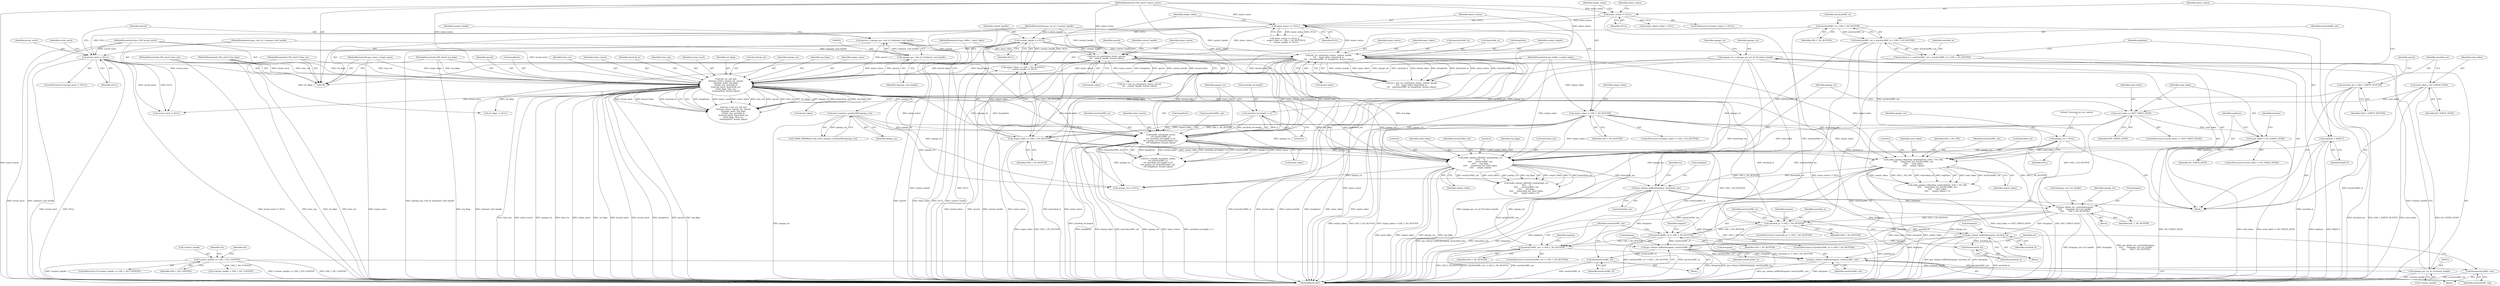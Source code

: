 digraph "0_krb5_b51b33f2bc5d1497ddf5bd107f791c101695000d_12@API" {
"1000418" [label="(Call,gss_delete_sec_context(&tmpmin,\n\t\t\t\t\t       &spnego_ctx->ctx_handle,\n\t\t\t\t\t       GSS_C_NO_BUFFER))"];
"1000366" [label="(Call,gss_release_buffer(&tmpmin, &mechtok_out))"];
"1000353" [label="(Call,make_spnego_tokenTarg_msg(negState, GSS_C_NO_OID,\n\t\t\t\t\t      &mechtok_out, mechListMIC_out,\n\t\t\t\t\t      send_token,\n\t\t\t\t\t      output_token))"];
"1000154" [label="(Call,negState = REJECT)"];
"1000262" [label="(Call,init_ctx_call_init(\n\t\t\tminor_status, spnego_ctx, spcred,\n\t\t\ttarget_name, req_flags,\n\t\t\ttime_req, mechtok_in,\n\t\t\tactual_mech, &mechtok_out,\n\t\t\tret_flags, time_rec,\n\t\t\t&negState, &send_token))"];
"1000215" [label="(Call,init_ctx_new(minor_status, spcred,\n\t\t\t\t   context_handle, &send_token))"];
"1000182" [label="(Call,minor_status == NULL)"];
"1000158" [label="(Call,minor_status != NULL)"];
"1000109" [label="(MethodParameterIn,OM_uint32 *minor_status)"];
"1000202" [label="(Call,spcred = (spnego_gss_cred_id_t)claimant_cred_handle)"];
"1000204" [label="(Call,(spnego_gss_cred_id_t)claimant_cred_handle)"];
"1000110" [label="(MethodParameterIn,gss_cred_id_t claimant_cred_handle)"];
"1000189" [label="(Call,context_handle == NULL)"];
"1000111" [label="(MethodParameterIn,gss_ctx_id_t *context_handle)"];
"1000231" [label="(Call,init_ctx_cont(minor_status, context_handle,\n\t\t\t\t    input_token, &mechtok_in,\n\t\t\t\t    &mechListMIC_in, &negState, &send_token))"];
"1000117" [label="(MethodParameterIn,gss_buffer_t input_token)"];
"1000248" [label="(Call,spnego_ctx = (spnego_gss_ctx_id_t)*context_handle)"];
"1000250" [label="(Call,(spnego_gss_ctx_id_t)*context_handle)"];
"1000208" [label="(Call,*context_handle == GSS_C_NO_CONTEXT)"];
"1000112" [label="(MethodParameterIn,gss_name_t target_name)"];
"1000114" [label="(MethodParameterIn,OM_uint32 req_flags)"];
"1000115" [label="(MethodParameterIn,OM_uint32 time_req)"];
"1000147" [label="(Call,mechtok_in = mechListMIC_out = mechListMIC_in = GSS_C_NO_BUFFER)"];
"1000149" [label="(Call,mechListMIC_out = mechListMIC_in = GSS_C_NO_BUFFER)"];
"1000151" [label="(Call,mechListMIC_in = GSS_C_NO_BUFFER)"];
"1000195" [label="(Call,actual_mech != NULL)"];
"1000118" [label="(MethodParameterIn,gss_OID *actual_mech)"];
"1000120" [label="(MethodParameterIn,OM_uint32 *ret_flags)"];
"1000121" [label="(MethodParameterIn,OM_uint32 *time_rec)"];
"1000347" [label="(Call,send_token != NO_TOKEN_SEND)"];
"1000325" [label="(Call,send_token == INIT_TOKEN_SEND)"];
"1000124" [label="(Call,send_token = NO_TOKEN_SEND)"];
"1000186" [label="(Call,output_token == GSS_C_NO_BUFFER)"];
"1000166" [label="(Call,output_token != GSS_C_NO_BUFFER)"];
"1000119" [label="(MethodParameterIn,gss_buffer_t output_token)"];
"1000331" [label="(Call,make_spnego_tokenInit_msg(spnego_ctx,\n\t\t\t\t\t      0,\n\t\t\t\t\t      mechListMIC_out,\n\t\t\t\t\t      req_flags,\n\t\t\t\t\t      &mechtok_out, send_token,\n\t\t\t\t\t      output_token))"];
"1000284" [label="(Call,mech_requires_mechlistMIC(spnego_ctx))"];
"1000308" [label="(Call,handle_mic(minor_status,\n\t\t\t\t mechListMIC_in,\n\t\t\t\t (mechtok_out.length != 0),\n\t\t\t\t spnego_ctx, &mechListMIC_out,\n\t\t\t\t &negState, &send_token))"];
"1000311" [label="(Call,mechtok_out.length != 0)"];
"1000134" [label="(Call,mechtok_out = GSS_C_EMPTY_BUFFER)"];
"1000142" [label="(Call,spnego_ctx = NULL)"];
"1000434" [label="(Call,mechtok_in != GSS_C_NO_BUFFER)"];
"1000438" [label="(Call,gss_release_buffer(&tmpmin, mechtok_in))"];
"1000442" [label="(Call,free(mechtok_in))"];
"1000449" [label="(Call,gss_release_buffer(&tmpmin, mechListMIC_in))"];
"1000453" [label="(Call,free(mechListMIC_in))"];
"1000460" [label="(Call,gss_release_buffer(&tmpmin, mechListMIC_out))"];
"1000464" [label="(Call,free(mechListMIC_out))"];
"1000445" [label="(Call,mechListMIC_in != GSS_C_NO_BUFFER)"];
"1000456" [label="(Call,mechListMIC_out != GSS_C_NO_BUFFER)"];
"1000465" [label="(Identifier,mechListMIC_out)"];
"1000334" [label="(Identifier,mechListMIC_out)"];
"1000175" [label="(Call,output_token->value = NULL)"];
"1000354" [label="(Identifier,negState)"];
"1000195" [label="(Call,actual_mech != NULL)"];
"1000249" [label="(Identifier,spnego_ctx)"];
"1000449" [label="(Call,gss_release_buffer(&tmpmin, mechListMIC_in))"];
"1000142" [label="(Call,spnego_ctx = NULL)"];
"1000468" [label="(MethodReturn,RET)"];
"1000452" [label="(Identifier,mechListMIC_in)"];
"1000153" [label="(Identifier,GSS_C_NO_BUFFER)"];
"1000330" [label="(Call,make_spnego_tokenInit_msg(spnego_ctx,\n\t\t\t\t\t      0,\n\t\t\t\t\t      mechListMIC_out,\n\t\t\t\t\t      req_flags,\n\t\t\t\t\t      &mechtok_out, send_token,\n\t\t\t\t\t      output_token) < 0)"];
"1000235" [label="(Call,&mechtok_in)"];
"1000155" [label="(Identifier,negState)"];
"1000462" [label="(Identifier,tmpmin)"];
"1000267" [label="(Identifier,req_flags)"];
"1000456" [label="(Call,mechListMIC_out != GSS_C_NO_BUFFER)"];
"1000266" [label="(Identifier,target_name)"];
"1000447" [label="(Identifier,GSS_C_NO_BUFFER)"];
"1000150" [label="(Identifier,mechListMIC_out)"];
"1000317" [label="(Call,&mechListMIC_out)"];
"1000216" [label="(Identifier,minor_status)"];
"1000257" [label="(Identifier,spnego_ctx)"];
"1000239" [label="(Call,&negState)"];
"1000111" [label="(MethodParameterIn,gss_ctx_id_t *context_handle)"];
"1000331" [label="(Call,make_spnego_tokenInit_msg(spnego_ctx,\n\t\t\t\t\t      0,\n\t\t\t\t\t      mechListMIC_out,\n\t\t\t\t\t      req_flags,\n\t\t\t\t\t      &mechtok_out, send_token,\n\t\t\t\t\t      output_token))"];
"1000439" [label="(Call,&tmpmin)"];
"1000112" [label="(MethodParameterIn,gss_name_t target_name)"];
"1000280" [label="(Call,!HARD_ERROR(ret) && mech_requires_mechlistMIC(spnego_ctx))"];
"1000458" [label="(Identifier,GSS_C_NO_BUFFER)"];
"1000340" [label="(Literal,0)"];
"1000189" [label="(Call,context_handle == NULL)"];
"1000241" [label="(Call,&send_token)"];
"1000217" [label="(Identifier,spcred)"];
"1000114" [label="(MethodParameterIn,OM_uint32 req_flags)"];
"1000277" [label="(Call,&send_token)"];
"1000166" [label="(Call,output_token != GSS_C_NO_BUFFER)"];
"1000181" [label="(Call,minor_status == NULL ||\n\t    output_token == GSS_C_NO_BUFFER ||\n\t    context_handle == NULL)"];
"1000121" [label="(MethodParameterIn,OM_uint32 *time_rec)"];
"1000335" [label="(Identifier,req_flags)"];
"1000455" [label="(ControlStructure,if (mechListMIC_out != GSS_C_NO_BUFFER))"];
"1000213" [label="(Call,ret = init_ctx_new(minor_status, spcred,\n\t\t\t\t   context_handle, &send_token))"];
"1000385" [label="(Call,actual_mech != NULL)"];
"1000182" [label="(Call,minor_status == NULL)"];
"1000194" [label="(ControlStructure,if (actual_mech != NULL))"];
"1000210" [label="(Identifier,context_handle)"];
"1000445" [label="(Call,mechListMIC_in != GSS_C_NO_BUFFER)"];
"1000183" [label="(Identifier,minor_status)"];
"1000417" [label="(Block,)"];
"1000156" [label="(Identifier,REJECT)"];
"1000163" [label="(Identifier,minor_status)"];
"1000265" [label="(Identifier,spcred)"];
"1000118" [label="(MethodParameterIn,gss_OID *actual_mech)"];
"1000203" [label="(Identifier,spcred)"];
"1000325" [label="(Call,send_token == INIT_TOKEN_SEND)"];
"1000312" [label="(Call,mechtok_out.length)"];
"1000346" [label="(ControlStructure,if (send_token != NO_TOKEN_SEND))"];
"1000284" [label="(Call,mech_requires_mechlistMIC(spnego_ctx))"];
"1000135" [label="(Identifier,mechtok_out)"];
"1000233" [label="(Identifier,context_handle)"];
"1000219" [label="(Call,&send_token)"];
"1000147" [label="(Call,mechtok_in = mechListMIC_out = mechListMIC_in = GSS_C_NO_BUFFER)"];
"1000232" [label="(Identifier,minor_status)"];
"1000209" [label="(Call,*context_handle)"];
"1000275" [label="(Call,&negState)"];
"1000185" [label="(Call,output_token == GSS_C_NO_BUFFER ||\n\t    context_handle == NULL)"];
"1000260" [label="(Call,ret = init_ctx_call_init(\n\t\t\tminor_status, spnego_ctx, spcred,\n\t\t\ttarget_name, req_flags,\n\t\t\ttime_req, mechtok_in,\n\t\t\tactual_mech, &mechtok_out,\n\t\t\tret_flags, time_rec,\n\t\t\t&negState, &send_token))"];
"1000229" [label="(Call,ret = init_ctx_cont(minor_status, context_handle,\n\t\t\t\t    input_token, &mechtok_in,\n\t\t\t\t    &mechListMIC_in, &negState, &send_token))"];
"1000252" [label="(Call,*context_handle)"];
"1000274" [label="(Identifier,time_rec)"];
"1000134" [label="(Call,mechtok_out = GSS_C_EMPTY_BUFFER)"];
"1000442" [label="(Call,free(mechtok_in))"];
"1000366" [label="(Call,gss_release_buffer(&tmpmin, &mechtok_out))"];
"1000450" [label="(Call,&tmpmin)"];
"1000152" [label="(Identifier,mechListMIC_in)"];
"1000207" [label="(ControlStructure,if (*context_handle == GSS_C_NO_CONTEXT))"];
"1000324" [label="(ControlStructure,if (send_token == INIT_TOKEN_SEND))"];
"1000126" [label="(Identifier,NO_TOKEN_SEND)"];
"1000263" [label="(Identifier,minor_status)"];
"1000158" [label="(Call,minor_status != NULL)"];
"1000463" [label="(Identifier,mechListMIC_out)"];
"1000214" [label="(Identifier,ret)"];
"1000204" [label="(Call,(spnego_gss_cred_id_t)claimant_cred_handle)"];
"1000285" [label="(Identifier,spnego_ctx)"];
"1000234" [label="(Identifier,input_token)"];
"1000269" [label="(Identifier,mechtok_in)"];
"1000191" [label="(Identifier,NULL)"];
"1000460" [label="(Call,gss_release_buffer(&tmpmin, mechListMIC_out))"];
"1000352" [label="(Call,make_spnego_tokenTarg_msg(negState, GSS_C_NO_OID,\n\t\t\t\t\t      &mechtok_out, mechListMIC_out,\n\t\t\t\t\t      send_token,\n\t\t\t\t\t      output_token) < 0)"];
"1000188" [label="(Identifier,GSS_C_NO_BUFFER)"];
"1000250" [label="(Call,(spnego_gss_ctx_id_t)*context_handle)"];
"1000143" [label="(Identifier,spnego_ctx)"];
"1000459" [label="(Block,)"];
"1000262" [label="(Call,init_ctx_call_init(\n\t\t\tminor_status, spnego_ctx, spcred,\n\t\t\ttarget_name, req_flags,\n\t\t\ttime_req, mechtok_in,\n\t\t\tactual_mech, &mechtok_out,\n\t\t\tret_flags, time_rec,\n\t\t\t&negState, &send_token))"];
"1000327" [label="(Identifier,INIT_TOKEN_SEND)"];
"1000438" [label="(Call,gss_release_buffer(&tmpmin, mechtok_in))"];
"1000336" [label="(Call,&mechtok_out)"];
"1000154" [label="(Call,negState = REJECT)"];
"1000373" [label="(Identifier,ret)"];
"1000117" [label="(MethodParameterIn,gss_buffer_t input_token)"];
"1000119" [label="(MethodParameterIn,gss_buffer_t output_token)"];
"1000237" [label="(Call,&mechListMIC_in)"];
"1000268" [label="(Identifier,time_req)"];
"1000457" [label="(Identifier,mechListMIC_out)"];
"1000315" [label="(Literal,0)"];
"1000353" [label="(Call,make_spnego_tokenTarg_msg(negState, GSS_C_NO_OID,\n\t\t\t\t\t      &mechtok_out, mechListMIC_out,\n\t\t\t\t\t      send_token,\n\t\t\t\t\t      output_token))"];
"1000110" [label="(MethodParameterIn,gss_cred_id_t claimant_cred_handle)"];
"1000443" [label="(Identifier,mechtok_in)"];
"1000395" [label="(Call,ret_flags != NULL)"];
"1000270" [label="(Identifier,actual_mech)"];
"1000308" [label="(Call,handle_mic(minor_status,\n\t\t\t\t mechListMIC_in,\n\t\t\t\t (mechtok_out.length != 0),\n\t\t\t\t spnego_ctx, &mechListMIC_out,\n\t\t\t\t &negState, &send_token))"];
"1000464" [label="(Call,free(mechListMIC_out))"];
"1000151" [label="(Call,mechListMIC_in = GSS_C_NO_BUFFER)"];
"1000421" [label="(Call,&spnego_ctx->ctx_handle)"];
"1000206" [label="(Identifier,claimant_cred_handle)"];
"1000311" [label="(Call,mechtok_out.length != 0)"];
"1000347" [label="(Call,send_token != NO_TOKEN_SEND)"];
"1000349" [label="(Identifier,NO_TOKEN_SEND)"];
"1000356" [label="(Call,&mechtok_out)"];
"1000310" [label="(Identifier,mechListMIC_in)"];
"1000165" [label="(ControlStructure,if (output_token != GSS_C_NO_BUFFER))"];
"1000309" [label="(Identifier,minor_status)"];
"1000202" [label="(Call,spcred = (spnego_gss_cred_id_t)claimant_cred_handle)"];
"1000211" [label="(Identifier,GSS_C_NO_CONTEXT)"];
"1000425" [label="(Identifier,GSS_C_NO_BUFFER)"];
"1000149" [label="(Call,mechListMIC_out = mechListMIC_in = GSS_C_NO_BUFFER)"];
"1000197" [label="(Identifier,NULL)"];
"1000339" [label="(Identifier,output_token)"];
"1000367" [label="(Call,&tmpmin)"];
"1000122" [label="(Block,)"];
"1000187" [label="(Identifier,output_token)"];
"1000326" [label="(Identifier,send_token)"];
"1000414" [label="(Call,spnego_ctx != NULL)"];
"1000196" [label="(Identifier,actual_mech)"];
"1000433" [label="(ControlStructure,if (mechtok_in != GSS_C_NO_BUFFER))"];
"1000333" [label="(Literal,0)"];
"1000231" [label="(Call,init_ctx_cont(minor_status, context_handle,\n\t\t\t\t    input_token, &mechtok_in,\n\t\t\t\t    &mechListMIC_in, &negState, &send_token))"];
"1000437" [label="(Block,)"];
"1000167" [label="(Identifier,output_token)"];
"1000248" [label="(Call,spnego_ctx = (spnego_gss_ctx_id_t)*context_handle)"];
"1000360" [label="(Identifier,output_token)"];
"1000148" [label="(Identifier,mechtok_in)"];
"1000146" [label="(Literal,\"Entering init_sec_context\n\")"];
"1000454" [label="(Identifier,mechListMIC_in)"];
"1000338" [label="(Identifier,send_token)"];
"1000451" [label="(Identifier,tmpmin)"];
"1000361" [label="(Literal,0)"];
"1000109" [label="(MethodParameterIn,OM_uint32 *minor_status)"];
"1000428" [label="(Identifier,spnego_ctx)"];
"1000190" [label="(Identifier,context_handle)"];
"1000124" [label="(Call,send_token = NO_TOKEN_SEND)"];
"1000446" [label="(Identifier,mechListMIC_in)"];
"1000144" [label="(Identifier,NULL)"];
"1000369" [label="(Call,&mechtok_out)"];
"1000157" [label="(ControlStructure,if (minor_status != NULL))"];
"1000321" [label="(Call,&send_token)"];
"1000200" [label="(Identifier,actual_mech)"];
"1000348" [label="(Identifier,send_token)"];
"1000168" [label="(Identifier,GSS_C_NO_BUFFER)"];
"1000115" [label="(MethodParameterIn,OM_uint32 time_req)"];
"1000316" [label="(Identifier,spnego_ctx)"];
"1000273" [label="(Identifier,ret_flags)"];
"1000436" [label="(Identifier,GSS_C_NO_BUFFER)"];
"1000186" [label="(Call,output_token == GSS_C_NO_BUFFER)"];
"1000136" [label="(Identifier,GSS_C_EMPTY_BUFFER)"];
"1000319" [label="(Call,&negState)"];
"1000359" [label="(Identifier,send_token)"];
"1000332" [label="(Identifier,spnego_ctx)"];
"1000172" [label="(Identifier,output_token)"];
"1000440" [label="(Identifier,tmpmin)"];
"1000467" [label="(Identifier,ret)"];
"1000160" [label="(Identifier,NULL)"];
"1000355" [label="(Identifier,GSS_C_NO_OID)"];
"1000230" [label="(Identifier,ret)"];
"1000184" [label="(Identifier,NULL)"];
"1000429" [label="(Call,*context_handle = GSS_C_NO_CONTEXT)"];
"1000271" [label="(Call,&mechtok_out)"];
"1000448" [label="(Block,)"];
"1000125" [label="(Identifier,send_token)"];
"1000306" [label="(Call,ret = handle_mic(minor_status,\n\t\t\t\t mechListMIC_in,\n\t\t\t\t (mechtok_out.length != 0),\n\t\t\t\t spnego_ctx, &mechListMIC_out,\n\t\t\t\t &negState, &send_token))"];
"1000139" [label="(Identifier,spcred)"];
"1000120" [label="(MethodParameterIn,OM_uint32 *ret_flags)"];
"1000461" [label="(Call,&tmpmin)"];
"1000453" [label="(Call,free(mechListMIC_in))"];
"1000419" [label="(Call,&tmpmin)"];
"1000264" [label="(Identifier,spnego_ctx)"];
"1000444" [label="(ControlStructure,if (mechListMIC_in != GSS_C_NO_BUFFER))"];
"1000159" [label="(Identifier,minor_status)"];
"1000434" [label="(Call,mechtok_in != GSS_C_NO_BUFFER)"];
"1000208" [label="(Call,*context_handle == GSS_C_NO_CONTEXT)"];
"1000218" [label="(Identifier,context_handle)"];
"1000435" [label="(Identifier,mechtok_in)"];
"1000418" [label="(Call,gss_delete_sec_context(&tmpmin,\n\t\t\t\t\t       &spnego_ctx->ctx_handle,\n\t\t\t\t\t       GSS_C_NO_BUFFER))"];
"1000368" [label="(Identifier,tmpmin)"];
"1000358" [label="(Identifier,mechListMIC_out)"];
"1000441" [label="(Identifier,mechtok_in)"];
"1000215" [label="(Call,init_ctx_new(minor_status, spcred,\n\t\t\t\t   context_handle, &send_token))"];
"1000418" -> "1000417"  [label="AST: "];
"1000418" -> "1000425"  [label="CFG: "];
"1000419" -> "1000418"  [label="AST: "];
"1000421" -> "1000418"  [label="AST: "];
"1000425" -> "1000418"  [label="AST: "];
"1000428" -> "1000418"  [label="CFG: "];
"1000418" -> "1000468"  [label="DDG: gss_delete_sec_context(&tmpmin,\n\t\t\t\t\t       &spnego_ctx->ctx_handle,\n\t\t\t\t\t       GSS_C_NO_BUFFER)"];
"1000418" -> "1000468"  [label="DDG: &spnego_ctx->ctx_handle"];
"1000418" -> "1000468"  [label="DDG: &tmpmin"];
"1000366" -> "1000418"  [label="DDG: &tmpmin"];
"1000186" -> "1000418"  [label="DDG: GSS_C_NO_BUFFER"];
"1000166" -> "1000418"  [label="DDG: GSS_C_NO_BUFFER"];
"1000418" -> "1000434"  [label="DDG: GSS_C_NO_BUFFER"];
"1000418" -> "1000438"  [label="DDG: &tmpmin"];
"1000418" -> "1000449"  [label="DDG: &tmpmin"];
"1000418" -> "1000460"  [label="DDG: &tmpmin"];
"1000366" -> "1000122"  [label="AST: "];
"1000366" -> "1000369"  [label="CFG: "];
"1000367" -> "1000366"  [label="AST: "];
"1000369" -> "1000366"  [label="AST: "];
"1000373" -> "1000366"  [label="CFG: "];
"1000366" -> "1000468"  [label="DDG: &mechtok_out"];
"1000366" -> "1000468"  [label="DDG: &tmpmin"];
"1000366" -> "1000468"  [label="DDG: gss_release_buffer(&tmpmin, &mechtok_out)"];
"1000353" -> "1000366"  [label="DDG: &mechtok_out"];
"1000331" -> "1000366"  [label="DDG: &mechtok_out"];
"1000262" -> "1000366"  [label="DDG: &mechtok_out"];
"1000366" -> "1000438"  [label="DDG: &tmpmin"];
"1000366" -> "1000449"  [label="DDG: &tmpmin"];
"1000366" -> "1000460"  [label="DDG: &tmpmin"];
"1000353" -> "1000352"  [label="AST: "];
"1000353" -> "1000360"  [label="CFG: "];
"1000354" -> "1000353"  [label="AST: "];
"1000355" -> "1000353"  [label="AST: "];
"1000356" -> "1000353"  [label="AST: "];
"1000358" -> "1000353"  [label="AST: "];
"1000359" -> "1000353"  [label="AST: "];
"1000360" -> "1000353"  [label="AST: "];
"1000361" -> "1000353"  [label="CFG: "];
"1000353" -> "1000468"  [label="DDG: output_token"];
"1000353" -> "1000468"  [label="DDG: negState"];
"1000353" -> "1000468"  [label="DDG: GSS_C_NO_OID"];
"1000353" -> "1000468"  [label="DDG: send_token"];
"1000353" -> "1000352"  [label="DDG: send_token"];
"1000353" -> "1000352"  [label="DDG: mechListMIC_out"];
"1000353" -> "1000352"  [label="DDG: output_token"];
"1000353" -> "1000352"  [label="DDG: GSS_C_NO_OID"];
"1000353" -> "1000352"  [label="DDG: &mechtok_out"];
"1000353" -> "1000352"  [label="DDG: negState"];
"1000154" -> "1000353"  [label="DDG: negState"];
"1000262" -> "1000353"  [label="DDG: &mechtok_out"];
"1000149" -> "1000353"  [label="DDG: mechListMIC_out"];
"1000347" -> "1000353"  [label="DDG: send_token"];
"1000186" -> "1000353"  [label="DDG: output_token"];
"1000166" -> "1000353"  [label="DDG: output_token"];
"1000119" -> "1000353"  [label="DDG: output_token"];
"1000353" -> "1000456"  [label="DDG: mechListMIC_out"];
"1000154" -> "1000122"  [label="AST: "];
"1000154" -> "1000156"  [label="CFG: "];
"1000155" -> "1000154"  [label="AST: "];
"1000156" -> "1000154"  [label="AST: "];
"1000159" -> "1000154"  [label="CFG: "];
"1000154" -> "1000468"  [label="DDG: negState"];
"1000154" -> "1000468"  [label="DDG: REJECT"];
"1000262" -> "1000260"  [label="AST: "];
"1000262" -> "1000277"  [label="CFG: "];
"1000263" -> "1000262"  [label="AST: "];
"1000264" -> "1000262"  [label="AST: "];
"1000265" -> "1000262"  [label="AST: "];
"1000266" -> "1000262"  [label="AST: "];
"1000267" -> "1000262"  [label="AST: "];
"1000268" -> "1000262"  [label="AST: "];
"1000269" -> "1000262"  [label="AST: "];
"1000270" -> "1000262"  [label="AST: "];
"1000271" -> "1000262"  [label="AST: "];
"1000273" -> "1000262"  [label="AST: "];
"1000274" -> "1000262"  [label="AST: "];
"1000275" -> "1000262"  [label="AST: "];
"1000277" -> "1000262"  [label="AST: "];
"1000260" -> "1000262"  [label="CFG: "];
"1000262" -> "1000468"  [label="DDG: &negState"];
"1000262" -> "1000468"  [label="DDG: spcred"];
"1000262" -> "1000468"  [label="DDG: req_flags"];
"1000262" -> "1000468"  [label="DDG: time_req"];
"1000262" -> "1000468"  [label="DDG: minor_status"];
"1000262" -> "1000468"  [label="DDG: spnego_ctx"];
"1000262" -> "1000468"  [label="DDG: time_rec"];
"1000262" -> "1000468"  [label="DDG: target_name"];
"1000262" -> "1000468"  [label="DDG: ret_flags"];
"1000262" -> "1000468"  [label="DDG: &send_token"];
"1000262" -> "1000468"  [label="DDG: actual_mech"];
"1000262" -> "1000260"  [label="DDG: &negState"];
"1000262" -> "1000260"  [label="DDG: target_name"];
"1000262" -> "1000260"  [label="DDG: minor_status"];
"1000262" -> "1000260"  [label="DDG: time_req"];
"1000262" -> "1000260"  [label="DDG: spcred"];
"1000262" -> "1000260"  [label="DDG: time_rec"];
"1000262" -> "1000260"  [label="DDG: ret_flags"];
"1000262" -> "1000260"  [label="DDG: spnego_ctx"];
"1000262" -> "1000260"  [label="DDG: &mechtok_out"];
"1000262" -> "1000260"  [label="DDG: req_flags"];
"1000262" -> "1000260"  [label="DDG: actual_mech"];
"1000262" -> "1000260"  [label="DDG: &send_token"];
"1000262" -> "1000260"  [label="DDG: mechtok_in"];
"1000215" -> "1000262"  [label="DDG: minor_status"];
"1000215" -> "1000262"  [label="DDG: spcred"];
"1000215" -> "1000262"  [label="DDG: &send_token"];
"1000231" -> "1000262"  [label="DDG: minor_status"];
"1000231" -> "1000262"  [label="DDG: &negState"];
"1000231" -> "1000262"  [label="DDG: &send_token"];
"1000109" -> "1000262"  [label="DDG: minor_status"];
"1000248" -> "1000262"  [label="DDG: spnego_ctx"];
"1000202" -> "1000262"  [label="DDG: spcred"];
"1000112" -> "1000262"  [label="DDG: target_name"];
"1000114" -> "1000262"  [label="DDG: req_flags"];
"1000115" -> "1000262"  [label="DDG: time_req"];
"1000147" -> "1000262"  [label="DDG: mechtok_in"];
"1000195" -> "1000262"  [label="DDG: actual_mech"];
"1000118" -> "1000262"  [label="DDG: actual_mech"];
"1000120" -> "1000262"  [label="DDG: ret_flags"];
"1000121" -> "1000262"  [label="DDG: time_rec"];
"1000262" -> "1000284"  [label="DDG: spnego_ctx"];
"1000262" -> "1000308"  [label="DDG: minor_status"];
"1000262" -> "1000308"  [label="DDG: spnego_ctx"];
"1000262" -> "1000308"  [label="DDG: &negState"];
"1000262" -> "1000308"  [label="DDG: &send_token"];
"1000262" -> "1000331"  [label="DDG: spnego_ctx"];
"1000262" -> "1000331"  [label="DDG: req_flags"];
"1000262" -> "1000331"  [label="DDG: &mechtok_out"];
"1000262" -> "1000385"  [label="DDG: actual_mech"];
"1000262" -> "1000395"  [label="DDG: ret_flags"];
"1000262" -> "1000414"  [label="DDG: spnego_ctx"];
"1000262" -> "1000434"  [label="DDG: mechtok_in"];
"1000215" -> "1000213"  [label="AST: "];
"1000215" -> "1000219"  [label="CFG: "];
"1000216" -> "1000215"  [label="AST: "];
"1000217" -> "1000215"  [label="AST: "];
"1000218" -> "1000215"  [label="AST: "];
"1000219" -> "1000215"  [label="AST: "];
"1000213" -> "1000215"  [label="CFG: "];
"1000215" -> "1000468"  [label="DDG: minor_status"];
"1000215" -> "1000468"  [label="DDG: &send_token"];
"1000215" -> "1000468"  [label="DDG: spcred"];
"1000215" -> "1000468"  [label="DDG: context_handle"];
"1000215" -> "1000213"  [label="DDG: minor_status"];
"1000215" -> "1000213"  [label="DDG: spcred"];
"1000215" -> "1000213"  [label="DDG: context_handle"];
"1000215" -> "1000213"  [label="DDG: &send_token"];
"1000182" -> "1000215"  [label="DDG: minor_status"];
"1000109" -> "1000215"  [label="DDG: minor_status"];
"1000202" -> "1000215"  [label="DDG: spcred"];
"1000189" -> "1000215"  [label="DDG: context_handle"];
"1000111" -> "1000215"  [label="DDG: context_handle"];
"1000215" -> "1000308"  [label="DDG: minor_status"];
"1000215" -> "1000308"  [label="DDG: &send_token"];
"1000182" -> "1000181"  [label="AST: "];
"1000182" -> "1000184"  [label="CFG: "];
"1000183" -> "1000182"  [label="AST: "];
"1000184" -> "1000182"  [label="AST: "];
"1000187" -> "1000182"  [label="CFG: "];
"1000181" -> "1000182"  [label="CFG: "];
"1000182" -> "1000468"  [label="DDG: NULL"];
"1000182" -> "1000468"  [label="DDG: minor_status"];
"1000182" -> "1000181"  [label="DDG: minor_status"];
"1000182" -> "1000181"  [label="DDG: NULL"];
"1000158" -> "1000182"  [label="DDG: minor_status"];
"1000158" -> "1000182"  [label="DDG: NULL"];
"1000109" -> "1000182"  [label="DDG: minor_status"];
"1000182" -> "1000189"  [label="DDG: NULL"];
"1000182" -> "1000195"  [label="DDG: NULL"];
"1000182" -> "1000231"  [label="DDG: minor_status"];
"1000158" -> "1000157"  [label="AST: "];
"1000158" -> "1000160"  [label="CFG: "];
"1000159" -> "1000158"  [label="AST: "];
"1000160" -> "1000158"  [label="AST: "];
"1000163" -> "1000158"  [label="CFG: "];
"1000167" -> "1000158"  [label="CFG: "];
"1000158" -> "1000468"  [label="DDG: minor_status != NULL"];
"1000109" -> "1000158"  [label="DDG: minor_status"];
"1000158" -> "1000175"  [label="DDG: NULL"];
"1000109" -> "1000108"  [label="AST: "];
"1000109" -> "1000468"  [label="DDG: minor_status"];
"1000109" -> "1000231"  [label="DDG: minor_status"];
"1000109" -> "1000308"  [label="DDG: minor_status"];
"1000202" -> "1000122"  [label="AST: "];
"1000202" -> "1000204"  [label="CFG: "];
"1000203" -> "1000202"  [label="AST: "];
"1000204" -> "1000202"  [label="AST: "];
"1000210" -> "1000202"  [label="CFG: "];
"1000202" -> "1000468"  [label="DDG: spcred"];
"1000202" -> "1000468"  [label="DDG: (spnego_gss_cred_id_t)claimant_cred_handle"];
"1000204" -> "1000202"  [label="DDG: claimant_cred_handle"];
"1000204" -> "1000206"  [label="CFG: "];
"1000205" -> "1000204"  [label="AST: "];
"1000206" -> "1000204"  [label="AST: "];
"1000204" -> "1000468"  [label="DDG: claimant_cred_handle"];
"1000110" -> "1000204"  [label="DDG: claimant_cred_handle"];
"1000110" -> "1000108"  [label="AST: "];
"1000110" -> "1000468"  [label="DDG: claimant_cred_handle"];
"1000189" -> "1000185"  [label="AST: "];
"1000189" -> "1000191"  [label="CFG: "];
"1000190" -> "1000189"  [label="AST: "];
"1000191" -> "1000189"  [label="AST: "];
"1000185" -> "1000189"  [label="CFG: "];
"1000189" -> "1000468"  [label="DDG: context_handle"];
"1000189" -> "1000468"  [label="DDG: NULL"];
"1000189" -> "1000185"  [label="DDG: context_handle"];
"1000189" -> "1000185"  [label="DDG: NULL"];
"1000111" -> "1000189"  [label="DDG: context_handle"];
"1000189" -> "1000195"  [label="DDG: NULL"];
"1000189" -> "1000231"  [label="DDG: context_handle"];
"1000111" -> "1000108"  [label="AST: "];
"1000111" -> "1000468"  [label="DDG: context_handle"];
"1000111" -> "1000231"  [label="DDG: context_handle"];
"1000231" -> "1000229"  [label="AST: "];
"1000231" -> "1000241"  [label="CFG: "];
"1000232" -> "1000231"  [label="AST: "];
"1000233" -> "1000231"  [label="AST: "];
"1000234" -> "1000231"  [label="AST: "];
"1000235" -> "1000231"  [label="AST: "];
"1000237" -> "1000231"  [label="AST: "];
"1000239" -> "1000231"  [label="AST: "];
"1000241" -> "1000231"  [label="AST: "];
"1000229" -> "1000231"  [label="CFG: "];
"1000231" -> "1000468"  [label="DDG: &mechListMIC_in"];
"1000231" -> "1000468"  [label="DDG: context_handle"];
"1000231" -> "1000468"  [label="DDG: &negState"];
"1000231" -> "1000468"  [label="DDG: &mechtok_in"];
"1000231" -> "1000468"  [label="DDG: minor_status"];
"1000231" -> "1000468"  [label="DDG: input_token"];
"1000231" -> "1000468"  [label="DDG: &send_token"];
"1000231" -> "1000229"  [label="DDG: context_handle"];
"1000231" -> "1000229"  [label="DDG: input_token"];
"1000231" -> "1000229"  [label="DDG: &send_token"];
"1000231" -> "1000229"  [label="DDG: &negState"];
"1000231" -> "1000229"  [label="DDG: &mechtok_in"];
"1000231" -> "1000229"  [label="DDG: minor_status"];
"1000231" -> "1000229"  [label="DDG: &mechListMIC_in"];
"1000117" -> "1000231"  [label="DDG: input_token"];
"1000231" -> "1000308"  [label="DDG: minor_status"];
"1000231" -> "1000308"  [label="DDG: &negState"];
"1000231" -> "1000308"  [label="DDG: &send_token"];
"1000117" -> "1000108"  [label="AST: "];
"1000117" -> "1000468"  [label="DDG: input_token"];
"1000248" -> "1000122"  [label="AST: "];
"1000248" -> "1000250"  [label="CFG: "];
"1000249" -> "1000248"  [label="AST: "];
"1000250" -> "1000248"  [label="AST: "];
"1000257" -> "1000248"  [label="CFG: "];
"1000248" -> "1000468"  [label="DDG: (spnego_gss_ctx_id_t)*context_handle"];
"1000248" -> "1000468"  [label="DDG: spnego_ctx"];
"1000250" -> "1000248"  [label="DDG: *context_handle"];
"1000248" -> "1000308"  [label="DDG: spnego_ctx"];
"1000248" -> "1000331"  [label="DDG: spnego_ctx"];
"1000248" -> "1000414"  [label="DDG: spnego_ctx"];
"1000250" -> "1000252"  [label="CFG: "];
"1000251" -> "1000250"  [label="AST: "];
"1000252" -> "1000250"  [label="AST: "];
"1000250" -> "1000468"  [label="DDG: *context_handle"];
"1000208" -> "1000250"  [label="DDG: *context_handle"];
"1000208" -> "1000207"  [label="AST: "];
"1000208" -> "1000211"  [label="CFG: "];
"1000209" -> "1000208"  [label="AST: "];
"1000211" -> "1000208"  [label="AST: "];
"1000214" -> "1000208"  [label="CFG: "];
"1000230" -> "1000208"  [label="CFG: "];
"1000208" -> "1000468"  [label="DDG: *context_handle"];
"1000208" -> "1000468"  [label="DDG: *context_handle == GSS_C_NO_CONTEXT"];
"1000208" -> "1000468"  [label="DDG: GSS_C_NO_CONTEXT"];
"1000208" -> "1000429"  [label="DDG: GSS_C_NO_CONTEXT"];
"1000112" -> "1000108"  [label="AST: "];
"1000112" -> "1000468"  [label="DDG: target_name"];
"1000114" -> "1000108"  [label="AST: "];
"1000114" -> "1000468"  [label="DDG: req_flags"];
"1000114" -> "1000331"  [label="DDG: req_flags"];
"1000115" -> "1000108"  [label="AST: "];
"1000115" -> "1000468"  [label="DDG: time_req"];
"1000147" -> "1000122"  [label="AST: "];
"1000147" -> "1000149"  [label="CFG: "];
"1000148" -> "1000147"  [label="AST: "];
"1000149" -> "1000147"  [label="AST: "];
"1000155" -> "1000147"  [label="CFG: "];
"1000147" -> "1000468"  [label="DDG: mechtok_in"];
"1000149" -> "1000147"  [label="DDG: mechListMIC_out"];
"1000147" -> "1000434"  [label="DDG: mechtok_in"];
"1000149" -> "1000151"  [label="CFG: "];
"1000150" -> "1000149"  [label="AST: "];
"1000151" -> "1000149"  [label="AST: "];
"1000149" -> "1000468"  [label="DDG: mechListMIC_out"];
"1000151" -> "1000149"  [label="DDG: mechListMIC_in"];
"1000149" -> "1000331"  [label="DDG: mechListMIC_out"];
"1000149" -> "1000456"  [label="DDG: mechListMIC_out"];
"1000151" -> "1000153"  [label="CFG: "];
"1000152" -> "1000151"  [label="AST: "];
"1000153" -> "1000151"  [label="AST: "];
"1000151" -> "1000468"  [label="DDG: mechListMIC_in"];
"1000151" -> "1000308"  [label="DDG: mechListMIC_in"];
"1000151" -> "1000445"  [label="DDG: mechListMIC_in"];
"1000195" -> "1000194"  [label="AST: "];
"1000195" -> "1000197"  [label="CFG: "];
"1000196" -> "1000195"  [label="AST: "];
"1000197" -> "1000195"  [label="AST: "];
"1000200" -> "1000195"  [label="CFG: "];
"1000203" -> "1000195"  [label="CFG: "];
"1000195" -> "1000468"  [label="DDG: actual_mech != NULL"];
"1000195" -> "1000468"  [label="DDG: NULL"];
"1000195" -> "1000468"  [label="DDG: actual_mech"];
"1000118" -> "1000195"  [label="DDG: actual_mech"];
"1000195" -> "1000385"  [label="DDG: actual_mech"];
"1000195" -> "1000385"  [label="DDG: NULL"];
"1000195" -> "1000414"  [label="DDG: NULL"];
"1000118" -> "1000108"  [label="AST: "];
"1000118" -> "1000468"  [label="DDG: actual_mech"];
"1000118" -> "1000385"  [label="DDG: actual_mech"];
"1000120" -> "1000108"  [label="AST: "];
"1000120" -> "1000468"  [label="DDG: ret_flags"];
"1000120" -> "1000395"  [label="DDG: ret_flags"];
"1000121" -> "1000108"  [label="AST: "];
"1000121" -> "1000468"  [label="DDG: time_rec"];
"1000347" -> "1000346"  [label="AST: "];
"1000347" -> "1000349"  [label="CFG: "];
"1000348" -> "1000347"  [label="AST: "];
"1000349" -> "1000347"  [label="AST: "];
"1000354" -> "1000347"  [label="CFG: "];
"1000368" -> "1000347"  [label="CFG: "];
"1000347" -> "1000468"  [label="DDG: NO_TOKEN_SEND"];
"1000347" -> "1000468"  [label="DDG: send_token"];
"1000347" -> "1000468"  [label="DDG: send_token != NO_TOKEN_SEND"];
"1000325" -> "1000347"  [label="DDG: send_token"];
"1000325" -> "1000324"  [label="AST: "];
"1000325" -> "1000327"  [label="CFG: "];
"1000326" -> "1000325"  [label="AST: "];
"1000327" -> "1000325"  [label="AST: "];
"1000332" -> "1000325"  [label="CFG: "];
"1000348" -> "1000325"  [label="CFG: "];
"1000325" -> "1000468"  [label="DDG: send_token == INIT_TOKEN_SEND"];
"1000325" -> "1000468"  [label="DDG: INIT_TOKEN_SEND"];
"1000124" -> "1000325"  [label="DDG: send_token"];
"1000325" -> "1000331"  [label="DDG: send_token"];
"1000124" -> "1000122"  [label="AST: "];
"1000124" -> "1000126"  [label="CFG: "];
"1000125" -> "1000124"  [label="AST: "];
"1000126" -> "1000124"  [label="AST: "];
"1000135" -> "1000124"  [label="CFG: "];
"1000124" -> "1000468"  [label="DDG: NO_TOKEN_SEND"];
"1000124" -> "1000468"  [label="DDG: send_token"];
"1000186" -> "1000185"  [label="AST: "];
"1000186" -> "1000188"  [label="CFG: "];
"1000187" -> "1000186"  [label="AST: "];
"1000188" -> "1000186"  [label="AST: "];
"1000190" -> "1000186"  [label="CFG: "];
"1000185" -> "1000186"  [label="CFG: "];
"1000186" -> "1000468"  [label="DDG: GSS_C_NO_BUFFER"];
"1000186" -> "1000468"  [label="DDG: output_token"];
"1000186" -> "1000185"  [label="DDG: output_token"];
"1000186" -> "1000185"  [label="DDG: GSS_C_NO_BUFFER"];
"1000166" -> "1000186"  [label="DDG: output_token"];
"1000166" -> "1000186"  [label="DDG: GSS_C_NO_BUFFER"];
"1000119" -> "1000186"  [label="DDG: output_token"];
"1000186" -> "1000331"  [label="DDG: output_token"];
"1000186" -> "1000434"  [label="DDG: GSS_C_NO_BUFFER"];
"1000166" -> "1000165"  [label="AST: "];
"1000166" -> "1000168"  [label="CFG: "];
"1000167" -> "1000166"  [label="AST: "];
"1000168" -> "1000166"  [label="AST: "];
"1000172" -> "1000166"  [label="CFG: "];
"1000183" -> "1000166"  [label="CFG: "];
"1000166" -> "1000468"  [label="DDG: GSS_C_NO_BUFFER"];
"1000166" -> "1000468"  [label="DDG: output_token != GSS_C_NO_BUFFER"];
"1000166" -> "1000468"  [label="DDG: output_token"];
"1000119" -> "1000166"  [label="DDG: output_token"];
"1000166" -> "1000331"  [label="DDG: output_token"];
"1000166" -> "1000434"  [label="DDG: GSS_C_NO_BUFFER"];
"1000119" -> "1000108"  [label="AST: "];
"1000119" -> "1000468"  [label="DDG: output_token"];
"1000119" -> "1000331"  [label="DDG: output_token"];
"1000331" -> "1000330"  [label="AST: "];
"1000331" -> "1000339"  [label="CFG: "];
"1000332" -> "1000331"  [label="AST: "];
"1000333" -> "1000331"  [label="AST: "];
"1000334" -> "1000331"  [label="AST: "];
"1000335" -> "1000331"  [label="AST: "];
"1000336" -> "1000331"  [label="AST: "];
"1000338" -> "1000331"  [label="AST: "];
"1000339" -> "1000331"  [label="AST: "];
"1000340" -> "1000331"  [label="CFG: "];
"1000331" -> "1000468"  [label="DDG: output_token"];
"1000331" -> "1000468"  [label="DDG: spnego_ctx"];
"1000331" -> "1000468"  [label="DDG: send_token"];
"1000331" -> "1000468"  [label="DDG: req_flags"];
"1000331" -> "1000330"  [label="DDG: output_token"];
"1000331" -> "1000330"  [label="DDG: 0"];
"1000331" -> "1000330"  [label="DDG: &mechtok_out"];
"1000331" -> "1000330"  [label="DDG: mechListMIC_out"];
"1000331" -> "1000330"  [label="DDG: send_token"];
"1000331" -> "1000330"  [label="DDG: spnego_ctx"];
"1000331" -> "1000330"  [label="DDG: req_flags"];
"1000284" -> "1000331"  [label="DDG: spnego_ctx"];
"1000308" -> "1000331"  [label="DDG: spnego_ctx"];
"1000142" -> "1000331"  [label="DDG: spnego_ctx"];
"1000331" -> "1000414"  [label="DDG: spnego_ctx"];
"1000331" -> "1000456"  [label="DDG: mechListMIC_out"];
"1000284" -> "1000280"  [label="AST: "];
"1000284" -> "1000285"  [label="CFG: "];
"1000285" -> "1000284"  [label="AST: "];
"1000280" -> "1000284"  [label="CFG: "];
"1000284" -> "1000468"  [label="DDG: spnego_ctx"];
"1000284" -> "1000280"  [label="DDG: spnego_ctx"];
"1000284" -> "1000308"  [label="DDG: spnego_ctx"];
"1000284" -> "1000414"  [label="DDG: spnego_ctx"];
"1000308" -> "1000306"  [label="AST: "];
"1000308" -> "1000321"  [label="CFG: "];
"1000309" -> "1000308"  [label="AST: "];
"1000310" -> "1000308"  [label="AST: "];
"1000311" -> "1000308"  [label="AST: "];
"1000316" -> "1000308"  [label="AST: "];
"1000317" -> "1000308"  [label="AST: "];
"1000319" -> "1000308"  [label="AST: "];
"1000321" -> "1000308"  [label="AST: "];
"1000306" -> "1000308"  [label="CFG: "];
"1000308" -> "1000468"  [label="DDG: minor_status"];
"1000308" -> "1000468"  [label="DDG: spnego_ctx"];
"1000308" -> "1000468"  [label="DDG: mechtok_out.length != 0"];
"1000308" -> "1000468"  [label="DDG: &negState"];
"1000308" -> "1000468"  [label="DDG: &send_token"];
"1000308" -> "1000468"  [label="DDG: &mechListMIC_out"];
"1000308" -> "1000306"  [label="DDG: &negState"];
"1000308" -> "1000306"  [label="DDG: &send_token"];
"1000308" -> "1000306"  [label="DDG: mechtok_out.length != 0"];
"1000308" -> "1000306"  [label="DDG: mechListMIC_in"];
"1000308" -> "1000306"  [label="DDG: spnego_ctx"];
"1000308" -> "1000306"  [label="DDG: minor_status"];
"1000308" -> "1000306"  [label="DDG: &mechListMIC_out"];
"1000311" -> "1000308"  [label="DDG: mechtok_out.length"];
"1000311" -> "1000308"  [label="DDG: 0"];
"1000308" -> "1000414"  [label="DDG: spnego_ctx"];
"1000308" -> "1000445"  [label="DDG: mechListMIC_in"];
"1000311" -> "1000315"  [label="CFG: "];
"1000312" -> "1000311"  [label="AST: "];
"1000315" -> "1000311"  [label="AST: "];
"1000316" -> "1000311"  [label="CFG: "];
"1000311" -> "1000468"  [label="DDG: mechtok_out.length"];
"1000134" -> "1000311"  [label="DDG: mechtok_out"];
"1000134" -> "1000122"  [label="AST: "];
"1000134" -> "1000136"  [label="CFG: "];
"1000135" -> "1000134"  [label="AST: "];
"1000136" -> "1000134"  [label="AST: "];
"1000139" -> "1000134"  [label="CFG: "];
"1000134" -> "1000468"  [label="DDG: mechtok_out"];
"1000134" -> "1000468"  [label="DDG: GSS_C_EMPTY_BUFFER"];
"1000142" -> "1000122"  [label="AST: "];
"1000142" -> "1000144"  [label="CFG: "];
"1000143" -> "1000142"  [label="AST: "];
"1000144" -> "1000142"  [label="AST: "];
"1000146" -> "1000142"  [label="CFG: "];
"1000142" -> "1000468"  [label="DDG: spnego_ctx"];
"1000142" -> "1000414"  [label="DDG: spnego_ctx"];
"1000434" -> "1000433"  [label="AST: "];
"1000434" -> "1000436"  [label="CFG: "];
"1000435" -> "1000434"  [label="AST: "];
"1000436" -> "1000434"  [label="AST: "];
"1000440" -> "1000434"  [label="CFG: "];
"1000446" -> "1000434"  [label="CFG: "];
"1000434" -> "1000468"  [label="DDG: mechtok_in != GSS_C_NO_BUFFER"];
"1000434" -> "1000468"  [label="DDG: mechtok_in"];
"1000434" -> "1000438"  [label="DDG: mechtok_in"];
"1000434" -> "1000445"  [label="DDG: GSS_C_NO_BUFFER"];
"1000438" -> "1000437"  [label="AST: "];
"1000438" -> "1000441"  [label="CFG: "];
"1000439" -> "1000438"  [label="AST: "];
"1000441" -> "1000438"  [label="AST: "];
"1000443" -> "1000438"  [label="CFG: "];
"1000438" -> "1000468"  [label="DDG: gss_release_buffer(&tmpmin, mechtok_in)"];
"1000438" -> "1000468"  [label="DDG: &tmpmin"];
"1000438" -> "1000442"  [label="DDG: mechtok_in"];
"1000438" -> "1000449"  [label="DDG: &tmpmin"];
"1000438" -> "1000460"  [label="DDG: &tmpmin"];
"1000442" -> "1000437"  [label="AST: "];
"1000442" -> "1000443"  [label="CFG: "];
"1000443" -> "1000442"  [label="AST: "];
"1000446" -> "1000442"  [label="CFG: "];
"1000442" -> "1000468"  [label="DDG: mechtok_in"];
"1000449" -> "1000448"  [label="AST: "];
"1000449" -> "1000452"  [label="CFG: "];
"1000450" -> "1000449"  [label="AST: "];
"1000452" -> "1000449"  [label="AST: "];
"1000454" -> "1000449"  [label="CFG: "];
"1000449" -> "1000468"  [label="DDG: &tmpmin"];
"1000449" -> "1000468"  [label="DDG: gss_release_buffer(&tmpmin, mechListMIC_in)"];
"1000445" -> "1000449"  [label="DDG: mechListMIC_in"];
"1000449" -> "1000453"  [label="DDG: mechListMIC_in"];
"1000449" -> "1000460"  [label="DDG: &tmpmin"];
"1000453" -> "1000448"  [label="AST: "];
"1000453" -> "1000454"  [label="CFG: "];
"1000454" -> "1000453"  [label="AST: "];
"1000457" -> "1000453"  [label="CFG: "];
"1000453" -> "1000468"  [label="DDG: mechListMIC_in"];
"1000460" -> "1000459"  [label="AST: "];
"1000460" -> "1000463"  [label="CFG: "];
"1000461" -> "1000460"  [label="AST: "];
"1000463" -> "1000460"  [label="AST: "];
"1000465" -> "1000460"  [label="CFG: "];
"1000460" -> "1000468"  [label="DDG: gss_release_buffer(&tmpmin, mechListMIC_out)"];
"1000460" -> "1000468"  [label="DDG: &tmpmin"];
"1000456" -> "1000460"  [label="DDG: mechListMIC_out"];
"1000460" -> "1000464"  [label="DDG: mechListMIC_out"];
"1000464" -> "1000459"  [label="AST: "];
"1000464" -> "1000465"  [label="CFG: "];
"1000465" -> "1000464"  [label="AST: "];
"1000467" -> "1000464"  [label="CFG: "];
"1000464" -> "1000468"  [label="DDG: mechListMIC_out"];
"1000445" -> "1000444"  [label="AST: "];
"1000445" -> "1000447"  [label="CFG: "];
"1000446" -> "1000445"  [label="AST: "];
"1000447" -> "1000445"  [label="AST: "];
"1000451" -> "1000445"  [label="CFG: "];
"1000457" -> "1000445"  [label="CFG: "];
"1000445" -> "1000468"  [label="DDG: mechListMIC_in"];
"1000445" -> "1000468"  [label="DDG: mechListMIC_in != GSS_C_NO_BUFFER"];
"1000445" -> "1000456"  [label="DDG: GSS_C_NO_BUFFER"];
"1000456" -> "1000455"  [label="AST: "];
"1000456" -> "1000458"  [label="CFG: "];
"1000457" -> "1000456"  [label="AST: "];
"1000458" -> "1000456"  [label="AST: "];
"1000462" -> "1000456"  [label="CFG: "];
"1000467" -> "1000456"  [label="CFG: "];
"1000456" -> "1000468"  [label="DDG: mechListMIC_out"];
"1000456" -> "1000468"  [label="DDG: GSS_C_NO_BUFFER"];
"1000456" -> "1000468"  [label="DDG: mechListMIC_out != GSS_C_NO_BUFFER"];
}
